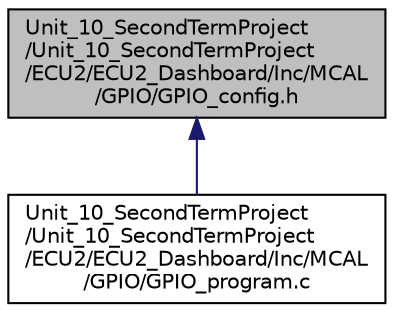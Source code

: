 digraph "Unit_10_SecondTermProject/Unit_10_SecondTermProject/ECU2/ECU2_Dashboard/Inc/MCAL/GPIO/GPIO_config.h"
{
 // LATEX_PDF_SIZE
  edge [fontname="Helvetica",fontsize="10",labelfontname="Helvetica",labelfontsize="10"];
  node [fontname="Helvetica",fontsize="10",shape=record];
  Node1 [label="Unit_10_SecondTermProject\l/Unit_10_SecondTermProject\l/ECU2/ECU2_Dashboard/Inc/MCAL\l/GPIO/GPIO_config.h",height=0.2,width=0.4,color="black", fillcolor="grey75", style="filled", fontcolor="black",tooltip=" "];
  Node1 -> Node2 [dir="back",color="midnightblue",fontsize="10",style="solid",fontname="Helvetica"];
  Node2 [label="Unit_10_SecondTermProject\l/Unit_10_SecondTermProject\l/ECU2/ECU2_Dashboard/Inc/MCAL\l/GPIO/GPIO_program.c",height=0.2,width=0.4,color="black", fillcolor="white", style="filled",URL="$_g_p_i_o__program_8c.html",tooltip=" "];
}
